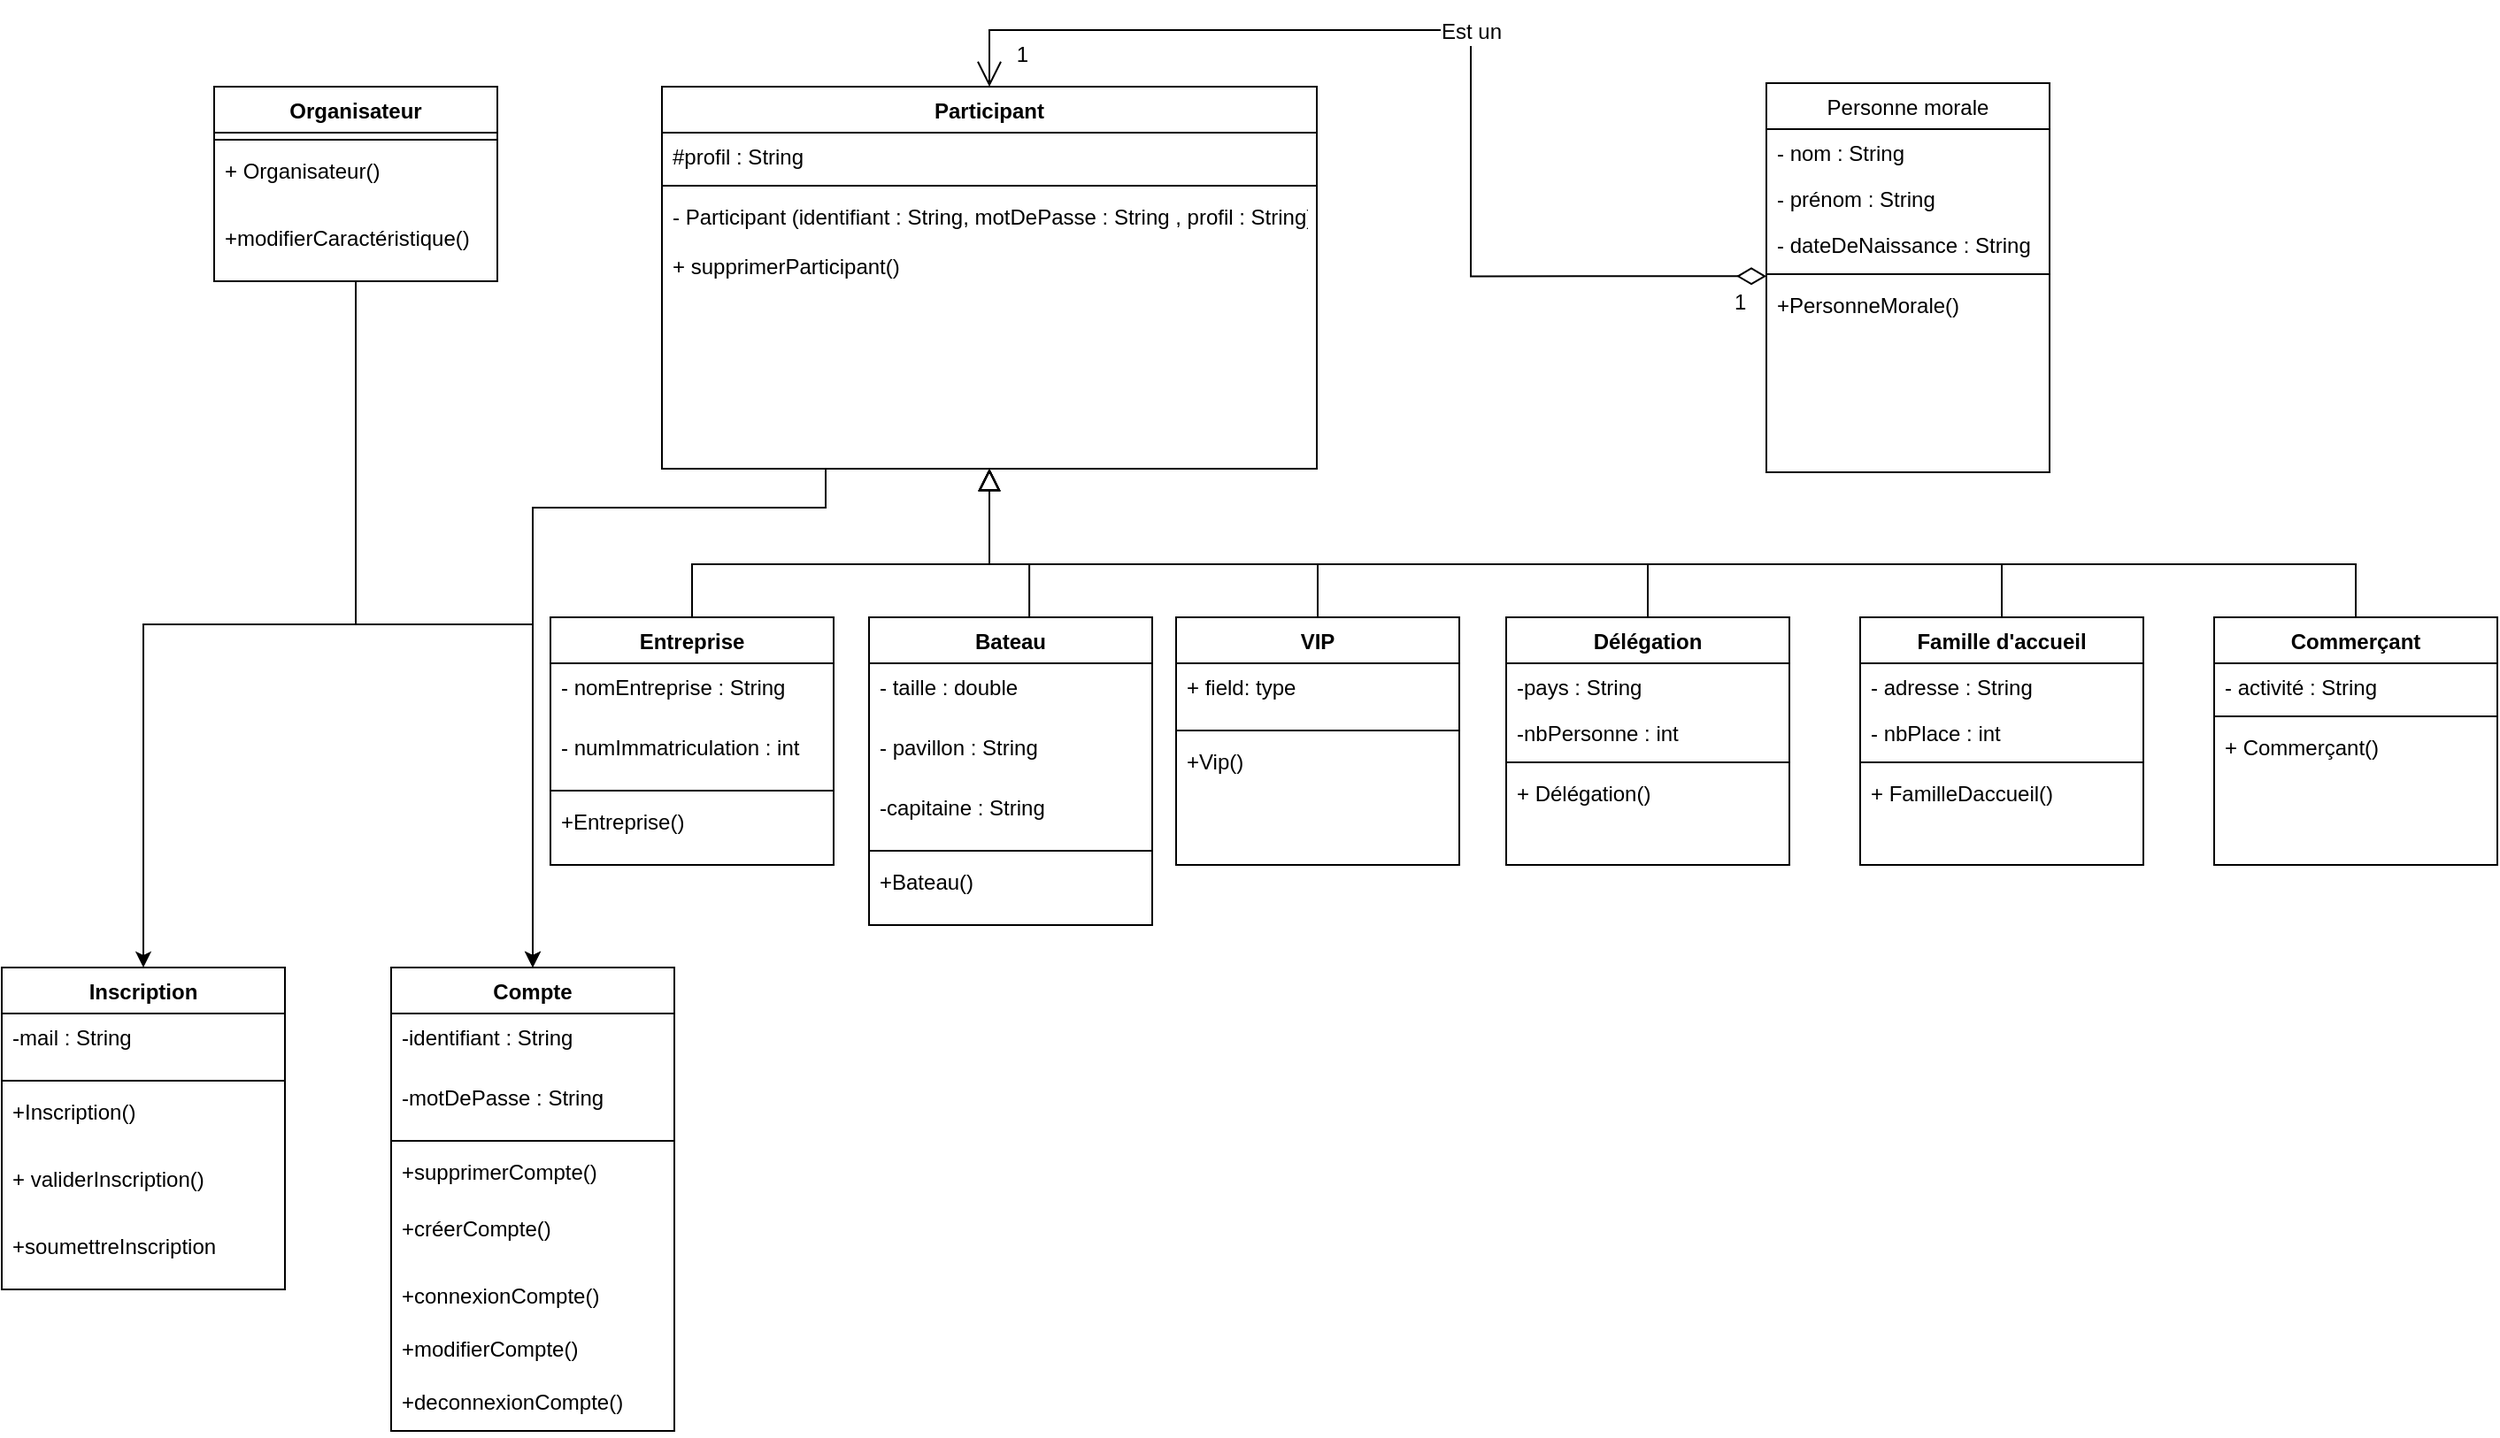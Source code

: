 <mxfile version="16.6.5" type="github">
  <diagram id="DWscqYTxevgceBQovHET" name="Page-1">
    <mxGraphModel dx="2310" dy="891" grid="1" gridSize="10" guides="1" tooltips="1" connect="1" arrows="1" fold="1" page="1" pageScale="1" pageWidth="827" pageHeight="1169" math="0" shadow="0">
      <root>
        <mxCell id="0" />
        <mxCell id="1" parent="0" />
        <mxCell id="gd8OF8IGJQvcCedGKsRl-1" style="edgeStyle=orthogonalEdgeStyle;rounded=0;orthogonalLoop=1;jettySize=auto;html=1;entryX=0.5;entryY=0;entryDx=0;entryDy=0;fontFamily=Helvetica;fontSize=12;fontColor=default;exitX=0.25;exitY=1;exitDx=0;exitDy=0;" parent="1" source="gd8OF8IGJQvcCedGKsRl-2" target="gd8OF8IGJQvcCedGKsRl-71" edge="1">
          <mxGeometry relative="1" as="geometry">
            <Array as="points">
              <mxPoint x="136" y="790" />
              <mxPoint x="-30" y="790" />
            </Array>
          </mxGeometry>
        </mxCell>
        <mxCell id="gd8OF8IGJQvcCedGKsRl-2" value="Participant" style="swimlane;fontStyle=1;align=center;verticalAlign=top;childLayout=stackLayout;horizontal=1;startSize=26;horizontalStack=0;resizeParent=1;resizeLast=0;collapsible=1;marginBottom=0;rounded=0;shadow=0;strokeWidth=1;" parent="1" vertex="1">
          <mxGeometry x="43" y="552" width="370" height="216" as="geometry">
            <mxRectangle x="230" y="140" width="160" height="26" as="alternateBounds" />
          </mxGeometry>
        </mxCell>
        <mxCell id="gd8OF8IGJQvcCedGKsRl-5" value="#profil : String" style="text;align=left;verticalAlign=top;spacingLeft=4;spacingRight=4;overflow=hidden;rotatable=0;points=[[0,0.5],[1,0.5]];portConstraint=eastwest;rounded=0;shadow=0;html=0;" parent="gd8OF8IGJQvcCedGKsRl-2" vertex="1">
          <mxGeometry y="26" width="370" height="26" as="geometry" />
        </mxCell>
        <mxCell id="gd8OF8IGJQvcCedGKsRl-6" value="" style="line;html=1;strokeWidth=1;align=left;verticalAlign=middle;spacingTop=-1;spacingLeft=3;spacingRight=3;rotatable=0;labelPosition=right;points=[];portConstraint=eastwest;" parent="gd8OF8IGJQvcCedGKsRl-2" vertex="1">
          <mxGeometry y="52" width="370" height="8" as="geometry" />
        </mxCell>
        <mxCell id="gd8OF8IGJQvcCedGKsRl-7" value="- Participant (identifiant : String, motDePasse : String , profil : String)" style="text;align=left;verticalAlign=top;spacingLeft=4;spacingRight=4;overflow=hidden;rotatable=0;points=[[0,0.5],[1,0.5]];portConstraint=eastwest;labelBackgroundColor=#FFFFFF;" parent="gd8OF8IGJQvcCedGKsRl-2" vertex="1">
          <mxGeometry y="60" width="370" height="28" as="geometry" />
        </mxCell>
        <mxCell id="gd8OF8IGJQvcCedGKsRl-60" value="+ supprimerParticipant()" style="text;strokeColor=none;fillColor=none;align=left;verticalAlign=top;spacingLeft=4;spacingRight=4;overflow=hidden;rotatable=0;points=[[0,0.5],[1,0.5]];portConstraint=eastwest;" parent="gd8OF8IGJQvcCedGKsRl-2" vertex="1">
          <mxGeometry y="88" width="370" height="38" as="geometry" />
        </mxCell>
        <mxCell id="gd8OF8IGJQvcCedGKsRl-8" value="" style="endArrow=block;endSize=10;endFill=0;shadow=0;strokeWidth=1;rounded=0;edgeStyle=elbowEdgeStyle;elbow=vertical;entryX=0.5;entryY=1;entryDx=0;entryDy=0;" parent="1" target="gd8OF8IGJQvcCedGKsRl-2" edge="1">
          <mxGeometry width="160" relative="1" as="geometry">
            <mxPoint x="60" y="852" as="sourcePoint" />
            <mxPoint x="200" y="735" as="targetPoint" />
            <Array as="points">
              <mxPoint x="250" y="822" />
              <mxPoint x="250" y="810" />
            </Array>
          </mxGeometry>
        </mxCell>
        <mxCell id="gd8OF8IGJQvcCedGKsRl-9" value="" style="endArrow=block;endSize=10;endFill=0;shadow=0;strokeWidth=1;rounded=0;edgeStyle=elbowEdgeStyle;elbow=vertical;exitX=0.566;exitY=0.006;exitDx=0;exitDy=0;exitPerimeter=0;entryX=0.5;entryY=1;entryDx=0;entryDy=0;" parent="1" source="gd8OF8IGJQvcCedGKsRl-32" target="gd8OF8IGJQvcCedGKsRl-2" edge="1">
          <mxGeometry width="160" relative="1" as="geometry">
            <mxPoint x="250.0" y="852" as="sourcePoint" />
            <mxPoint x="310" y="803" as="targetPoint" />
            <Array as="points">
              <mxPoint x="240" y="822" />
              <mxPoint x="250" y="782" />
              <mxPoint x="270" y="782" />
              <mxPoint x="225" y="802" />
              <mxPoint x="300" y="812" />
            </Array>
          </mxGeometry>
        </mxCell>
        <mxCell id="gd8OF8IGJQvcCedGKsRl-10" value="Personne morale" style="swimlane;fontStyle=0;align=center;verticalAlign=top;childLayout=stackLayout;horizontal=1;startSize=26;horizontalStack=0;resizeParent=1;resizeLast=0;collapsible=1;marginBottom=0;rounded=0;shadow=0;strokeWidth=1;" parent="1" vertex="1">
          <mxGeometry x="667" y="550" width="160" height="220" as="geometry">
            <mxRectangle x="550" y="140" width="160" height="26" as="alternateBounds" />
          </mxGeometry>
        </mxCell>
        <mxCell id="gd8OF8IGJQvcCedGKsRl-11" value="- nom : String" style="text;align=left;verticalAlign=top;spacingLeft=4;spacingRight=4;overflow=hidden;rotatable=0;points=[[0,0.5],[1,0.5]];portConstraint=eastwest;" parent="gd8OF8IGJQvcCedGKsRl-10" vertex="1">
          <mxGeometry y="26" width="160" height="26" as="geometry" />
        </mxCell>
        <mxCell id="gd8OF8IGJQvcCedGKsRl-12" value="- prénom : String" style="text;align=left;verticalAlign=top;spacingLeft=4;spacingRight=4;overflow=hidden;rotatable=0;points=[[0,0.5],[1,0.5]];portConstraint=eastwest;rounded=0;shadow=0;html=0;" parent="gd8OF8IGJQvcCedGKsRl-10" vertex="1">
          <mxGeometry y="52" width="160" height="26" as="geometry" />
        </mxCell>
        <mxCell id="gd8OF8IGJQvcCedGKsRl-13" value="- dateDeNaissance : String" style="text;align=left;verticalAlign=top;spacingLeft=4;spacingRight=4;overflow=hidden;rotatable=0;points=[[0,0.5],[1,0.5]];portConstraint=eastwest;rounded=0;shadow=0;html=0;" parent="gd8OF8IGJQvcCedGKsRl-10" vertex="1">
          <mxGeometry y="78" width="160" height="26" as="geometry" />
        </mxCell>
        <mxCell id="gd8OF8IGJQvcCedGKsRl-14" value="" style="line;html=1;strokeWidth=1;align=left;verticalAlign=middle;spacingTop=-1;spacingLeft=3;spacingRight=3;rotatable=0;labelPosition=right;points=[];portConstraint=eastwest;" parent="gd8OF8IGJQvcCedGKsRl-10" vertex="1">
          <mxGeometry y="104" width="160" height="8" as="geometry" />
        </mxCell>
        <mxCell id="gd8OF8IGJQvcCedGKsRl-15" value="+PersonneMorale()" style="text;align=left;verticalAlign=top;spacingLeft=4;spacingRight=4;overflow=hidden;rotatable=0;points=[[0,0.5],[1,0.5]];portConstraint=eastwest;" parent="gd8OF8IGJQvcCedGKsRl-10" vertex="1">
          <mxGeometry y="112" width="160" height="26" as="geometry" />
        </mxCell>
        <mxCell id="gd8OF8IGJQvcCedGKsRl-16" value="VIP" style="swimlane;fontStyle=1;align=center;verticalAlign=top;childLayout=stackLayout;horizontal=1;startSize=26;horizontalStack=0;resizeParent=1;resizeParentMax=0;resizeLast=0;collapsible=1;marginBottom=0;" parent="1" vertex="1">
          <mxGeometry x="333.5" y="852" width="160" height="140" as="geometry" />
        </mxCell>
        <mxCell id="gd8OF8IGJQvcCedGKsRl-17" value="+ field: type" style="text;strokeColor=none;fillColor=none;align=left;verticalAlign=top;spacingLeft=4;spacingRight=4;overflow=hidden;rotatable=0;points=[[0,0.5],[1,0.5]];portConstraint=eastwest;" parent="gd8OF8IGJQvcCedGKsRl-16" vertex="1">
          <mxGeometry y="26" width="160" height="34" as="geometry" />
        </mxCell>
        <mxCell id="gd8OF8IGJQvcCedGKsRl-18" value="" style="line;strokeWidth=1;fillColor=none;align=left;verticalAlign=middle;spacingTop=-1;spacingLeft=3;spacingRight=3;rotatable=0;labelPosition=right;points=[];portConstraint=eastwest;" parent="gd8OF8IGJQvcCedGKsRl-16" vertex="1">
          <mxGeometry y="60" width="160" height="8" as="geometry" />
        </mxCell>
        <mxCell id="gd8OF8IGJQvcCedGKsRl-19" value="+Vip()" style="text;strokeColor=none;fillColor=none;align=left;verticalAlign=top;spacingLeft=4;spacingRight=4;overflow=hidden;rotatable=0;points=[[0,0.5],[1,0.5]];portConstraint=eastwest;" parent="gd8OF8IGJQvcCedGKsRl-16" vertex="1">
          <mxGeometry y="68" width="160" height="72" as="geometry" />
        </mxCell>
        <mxCell id="gd8OF8IGJQvcCedGKsRl-20" value="Délégation" style="swimlane;fontStyle=1;align=center;verticalAlign=top;childLayout=stackLayout;horizontal=1;startSize=26;horizontalStack=0;resizeParent=1;resizeParentMax=0;resizeLast=0;collapsible=1;marginBottom=0;labelBackgroundColor=#FFFFFF;fontFamily=Helvetica;fontSize=12;fontColor=default;fillColor=none;gradientColor=none;" parent="1" vertex="1">
          <mxGeometry x="520" y="852" width="160" height="140" as="geometry" />
        </mxCell>
        <mxCell id="gd8OF8IGJQvcCedGKsRl-21" value="-pays : String" style="text;strokeColor=none;fillColor=none;align=left;verticalAlign=top;spacingLeft=4;spacingRight=4;overflow=hidden;rotatable=0;points=[[0,0.5],[1,0.5]];portConstraint=eastwest;labelBackgroundColor=#FFFFFF;fontFamily=Helvetica;fontSize=12;fontColor=default;" parent="gd8OF8IGJQvcCedGKsRl-20" vertex="1">
          <mxGeometry y="26" width="160" height="26" as="geometry" />
        </mxCell>
        <mxCell id="gd8OF8IGJQvcCedGKsRl-22" value="-nbPersonne : int" style="text;strokeColor=none;fillColor=none;align=left;verticalAlign=top;spacingLeft=4;spacingRight=4;overflow=hidden;rotatable=0;points=[[0,0.5],[1,0.5]];portConstraint=eastwest;labelBackgroundColor=#FFFFFF;fontFamily=Helvetica;fontSize=12;fontColor=default;" parent="gd8OF8IGJQvcCedGKsRl-20" vertex="1">
          <mxGeometry y="52" width="160" height="26" as="geometry" />
        </mxCell>
        <mxCell id="gd8OF8IGJQvcCedGKsRl-23" value="" style="line;strokeWidth=1;fillColor=none;align=left;verticalAlign=middle;spacingTop=-1;spacingLeft=3;spacingRight=3;rotatable=0;labelPosition=right;points=[];portConstraint=eastwest;labelBackgroundColor=#FFFFFF;fontFamily=Helvetica;fontSize=12;fontColor=default;" parent="gd8OF8IGJQvcCedGKsRl-20" vertex="1">
          <mxGeometry y="78" width="160" height="8" as="geometry" />
        </mxCell>
        <mxCell id="gd8OF8IGJQvcCedGKsRl-24" value="+ Délégation()" style="text;strokeColor=none;fillColor=none;align=left;verticalAlign=top;spacingLeft=4;spacingRight=4;overflow=hidden;rotatable=0;points=[[0,0.5],[1,0.5]];portConstraint=eastwest;labelBackgroundColor=#FFFFFF;fontFamily=Helvetica;fontSize=12;fontColor=default;" parent="gd8OF8IGJQvcCedGKsRl-20" vertex="1">
          <mxGeometry y="86" width="160" height="54" as="geometry" />
        </mxCell>
        <mxCell id="gd8OF8IGJQvcCedGKsRl-25" value="Famille d&#39;accueil" style="swimlane;fontStyle=1;align=center;verticalAlign=top;childLayout=stackLayout;horizontal=1;startSize=26;horizontalStack=0;resizeParent=1;resizeParentMax=0;resizeLast=0;collapsible=1;marginBottom=0;labelBackgroundColor=#FFFFFF;fontFamily=Helvetica;fontSize=12;fontColor=default;fillColor=none;gradientColor=none;" parent="1" vertex="1">
          <mxGeometry x="720" y="852" width="160" height="140" as="geometry" />
        </mxCell>
        <mxCell id="gd8OF8IGJQvcCedGKsRl-26" value="- adresse : String" style="text;strokeColor=none;fillColor=none;align=left;verticalAlign=top;spacingLeft=4;spacingRight=4;overflow=hidden;rotatable=0;points=[[0,0.5],[1,0.5]];portConstraint=eastwest;labelBackgroundColor=#FFFFFF;fontFamily=Helvetica;fontSize=12;fontColor=default;" parent="gd8OF8IGJQvcCedGKsRl-25" vertex="1">
          <mxGeometry y="26" width="160" height="26" as="geometry" />
        </mxCell>
        <mxCell id="gd8OF8IGJQvcCedGKsRl-27" value="- nbPlace : int" style="text;strokeColor=none;fillColor=none;align=left;verticalAlign=top;spacingLeft=4;spacingRight=4;overflow=hidden;rotatable=0;points=[[0,0.5],[1,0.5]];portConstraint=eastwest;labelBackgroundColor=#FFFFFF;fontFamily=Helvetica;fontSize=12;fontColor=default;" parent="gd8OF8IGJQvcCedGKsRl-25" vertex="1">
          <mxGeometry y="52" width="160" height="26" as="geometry" />
        </mxCell>
        <mxCell id="gd8OF8IGJQvcCedGKsRl-28" value="" style="line;strokeWidth=1;fillColor=none;align=left;verticalAlign=middle;spacingTop=-1;spacingLeft=3;spacingRight=3;rotatable=0;labelPosition=right;points=[];portConstraint=eastwest;labelBackgroundColor=#FFFFFF;fontFamily=Helvetica;fontSize=12;fontColor=default;" parent="gd8OF8IGJQvcCedGKsRl-25" vertex="1">
          <mxGeometry y="78" width="160" height="8" as="geometry" />
        </mxCell>
        <mxCell id="gd8OF8IGJQvcCedGKsRl-29" value="+ FamilleDaccueil()" style="text;strokeColor=none;fillColor=none;align=left;verticalAlign=top;spacingLeft=4;spacingRight=4;overflow=hidden;rotatable=0;points=[[0,0.5],[1,0.5]];portConstraint=eastwest;labelBackgroundColor=#FFFFFF;fontFamily=Helvetica;fontSize=12;fontColor=default;" parent="gd8OF8IGJQvcCedGKsRl-25" vertex="1">
          <mxGeometry y="86" width="160" height="54" as="geometry" />
        </mxCell>
        <mxCell id="gd8OF8IGJQvcCedGKsRl-30" value="" style="endArrow=block;endSize=10;endFill=0;shadow=0;strokeWidth=1;rounded=0;edgeStyle=elbowEdgeStyle;elbow=vertical;exitX=0.5;exitY=0;exitDx=0;exitDy=0;entryX=0.5;entryY=1;entryDx=0;entryDy=0;" parent="1" source="gd8OF8IGJQvcCedGKsRl-20" target="gd8OF8IGJQvcCedGKsRl-2" edge="1">
          <mxGeometry width="160" relative="1" as="geometry">
            <mxPoint x="460" y="852" as="sourcePoint" />
            <mxPoint x="250" y="768" as="targetPoint" />
            <Array as="points">
              <mxPoint x="300" y="822" />
              <mxPoint x="370" y="812" />
              <mxPoint x="350" y="822" />
              <mxPoint x="410" y="822" />
              <mxPoint x="366.5" y="812" />
              <mxPoint x="356.5" y="802" />
              <mxPoint x="396.5" y="812" />
              <mxPoint x="456.5" y="842" />
            </Array>
          </mxGeometry>
        </mxCell>
        <mxCell id="gd8OF8IGJQvcCedGKsRl-31" value="" style="endArrow=block;endSize=10;endFill=0;shadow=0;strokeWidth=1;rounded=0;edgeStyle=elbowEdgeStyle;elbow=vertical;exitX=0.5;exitY=0;exitDx=0;exitDy=0;entryX=0.5;entryY=1;entryDx=0;entryDy=0;" parent="1" source="gd8OF8IGJQvcCedGKsRl-25" target="gd8OF8IGJQvcCedGKsRl-2" edge="1">
          <mxGeometry width="160" relative="1" as="geometry">
            <mxPoint x="623" y="852" as="sourcePoint" />
            <mxPoint x="250" y="768" as="targetPoint" />
            <Array as="points">
              <mxPoint x="390" y="822" />
              <mxPoint x="600" y="812" />
              <mxPoint x="389.5" y="812" />
              <mxPoint x="379.5" y="802" />
              <mxPoint x="419.5" y="812" />
              <mxPoint x="479.5" y="842" />
            </Array>
          </mxGeometry>
        </mxCell>
        <mxCell id="gd8OF8IGJQvcCedGKsRl-32" value="Bateau" style="swimlane;fontStyle=1;align=center;verticalAlign=top;childLayout=stackLayout;horizontal=1;startSize=26;horizontalStack=0;resizeParent=1;resizeParentMax=0;resizeLast=0;collapsible=1;marginBottom=0;" parent="1" vertex="1">
          <mxGeometry x="160" y="852" width="160" height="174" as="geometry" />
        </mxCell>
        <mxCell id="gd8OF8IGJQvcCedGKsRl-33" value="- taille : double" style="text;strokeColor=none;fillColor=none;align=left;verticalAlign=top;spacingLeft=4;spacingRight=4;overflow=hidden;rotatable=0;points=[[0,0.5],[1,0.5]];portConstraint=eastwest;horizontal=1;treeFolding=0;treeMoving=0;enumerate=0;comic=0;part=0;dropTarget=0;autosize=0;html=1;perimeter=rectanglePerimeter;" parent="gd8OF8IGJQvcCedGKsRl-32" vertex="1">
          <mxGeometry y="26" width="160" height="34" as="geometry" />
        </mxCell>
        <mxCell id="gd8OF8IGJQvcCedGKsRl-34" value="- pavillon : String" style="text;strokeColor=none;fillColor=none;align=left;verticalAlign=top;spacingLeft=4;spacingRight=4;overflow=hidden;rotatable=0;points=[[0,0.5],[1,0.5]];portConstraint=eastwest;horizontal=1;treeFolding=0;treeMoving=0;enumerate=0;comic=0;part=0;dropTarget=0;autosize=0;html=1;perimeter=rectanglePerimeter;" parent="gd8OF8IGJQvcCedGKsRl-32" vertex="1">
          <mxGeometry y="60" width="160" height="34" as="geometry" />
        </mxCell>
        <mxCell id="gd8OF8IGJQvcCedGKsRl-35" value="-capitaine : String" style="text;strokeColor=none;fillColor=none;align=left;verticalAlign=top;spacingLeft=4;spacingRight=4;overflow=hidden;rotatable=0;points=[[0,0.5],[1,0.5]];portConstraint=eastwest;horizontal=1;treeFolding=0;treeMoving=0;enumerate=0;comic=0;part=0;dropTarget=0;autosize=0;html=1;perimeter=rectanglePerimeter;" parent="gd8OF8IGJQvcCedGKsRl-32" vertex="1">
          <mxGeometry y="94" width="160" height="34" as="geometry" />
        </mxCell>
        <mxCell id="gd8OF8IGJQvcCedGKsRl-36" value="" style="line;strokeWidth=1;fillColor=none;align=left;verticalAlign=middle;spacingTop=-1;spacingLeft=3;spacingRight=3;rotatable=0;labelPosition=right;points=[];portConstraint=eastwest;" parent="gd8OF8IGJQvcCedGKsRl-32" vertex="1">
          <mxGeometry y="128" width="160" height="8" as="geometry" />
        </mxCell>
        <mxCell id="gd8OF8IGJQvcCedGKsRl-37" value="+Bateau()" style="text;strokeColor=none;fillColor=none;align=left;verticalAlign=top;spacingLeft=4;spacingRight=4;overflow=hidden;rotatable=0;points=[[0,0.5],[1,0.5]];portConstraint=eastwest;" parent="gd8OF8IGJQvcCedGKsRl-32" vertex="1">
          <mxGeometry y="136" width="160" height="38" as="geometry" />
        </mxCell>
        <mxCell id="gd8OF8IGJQvcCedGKsRl-38" value="Entreprise" style="swimlane;fontStyle=1;align=center;verticalAlign=top;childLayout=stackLayout;horizontal=1;startSize=26;horizontalStack=0;resizeParent=1;resizeParentMax=0;resizeLast=0;collapsible=1;marginBottom=0;" parent="1" vertex="1">
          <mxGeometry x="-20" y="852" width="160" height="140" as="geometry" />
        </mxCell>
        <mxCell id="gd8OF8IGJQvcCedGKsRl-39" value="- nomEntreprise : String" style="text;strokeColor=none;fillColor=none;align=left;verticalAlign=top;spacingLeft=4;spacingRight=4;overflow=hidden;rotatable=0;points=[[0,0.5],[1,0.5]];portConstraint=eastwest;horizontal=1;treeFolding=0;treeMoving=0;enumerate=0;comic=0;part=0;dropTarget=0;autosize=0;html=1;perimeter=rectanglePerimeter;" parent="gd8OF8IGJQvcCedGKsRl-38" vertex="1">
          <mxGeometry y="26" width="160" height="34" as="geometry" />
        </mxCell>
        <mxCell id="gd8OF8IGJQvcCedGKsRl-40" value="- numImmatriculation : int" style="text;strokeColor=none;fillColor=none;align=left;verticalAlign=top;spacingLeft=4;spacingRight=4;overflow=hidden;rotatable=0;points=[[0,0.5],[1,0.5]];portConstraint=eastwest;horizontal=1;treeFolding=0;treeMoving=0;enumerate=0;comic=0;part=0;dropTarget=0;autosize=0;html=1;perimeter=rectanglePerimeter;" parent="gd8OF8IGJQvcCedGKsRl-38" vertex="1">
          <mxGeometry y="60" width="160" height="34" as="geometry" />
        </mxCell>
        <mxCell id="gd8OF8IGJQvcCedGKsRl-41" value="" style="line;strokeWidth=1;fillColor=none;align=left;verticalAlign=middle;spacingTop=-1;spacingLeft=3;spacingRight=3;rotatable=0;labelPosition=right;points=[];portConstraint=eastwest;" parent="gd8OF8IGJQvcCedGKsRl-38" vertex="1">
          <mxGeometry y="94" width="160" height="8" as="geometry" />
        </mxCell>
        <mxCell id="gd8OF8IGJQvcCedGKsRl-42" value="+Entreprise()" style="text;strokeColor=none;fillColor=none;align=left;verticalAlign=top;spacingLeft=4;spacingRight=4;overflow=hidden;rotatable=0;points=[[0,0.5],[1,0.5]];portConstraint=eastwest;" parent="gd8OF8IGJQvcCedGKsRl-38" vertex="1">
          <mxGeometry y="102" width="160" height="38" as="geometry" />
        </mxCell>
        <mxCell id="gd8OF8IGJQvcCedGKsRl-43" value="Commerçant" style="swimlane;fontStyle=1;align=center;verticalAlign=top;childLayout=stackLayout;horizontal=1;startSize=26;horizontalStack=0;resizeParent=1;resizeParentMax=0;resizeLast=0;collapsible=1;marginBottom=0;labelBackgroundColor=#FFFFFF;fontFamily=Helvetica;fontSize=12;fontColor=default;fillColor=none;gradientColor=none;" parent="1" vertex="1">
          <mxGeometry x="920" y="852" width="160" height="140" as="geometry" />
        </mxCell>
        <mxCell id="gd8OF8IGJQvcCedGKsRl-44" value="- activité : String" style="text;strokeColor=none;fillColor=none;align=left;verticalAlign=top;spacingLeft=4;spacingRight=4;overflow=hidden;rotatable=0;points=[[0,0.5],[1,0.5]];portConstraint=eastwest;labelBackgroundColor=#FFFFFF;fontFamily=Helvetica;fontSize=12;fontColor=default;" parent="gd8OF8IGJQvcCedGKsRl-43" vertex="1">
          <mxGeometry y="26" width="160" height="26" as="geometry" />
        </mxCell>
        <mxCell id="gd8OF8IGJQvcCedGKsRl-45" value="" style="line;strokeWidth=1;fillColor=none;align=left;verticalAlign=middle;spacingTop=-1;spacingLeft=3;spacingRight=3;rotatable=0;labelPosition=right;points=[];portConstraint=eastwest;labelBackgroundColor=#FFFFFF;fontFamily=Helvetica;fontSize=12;fontColor=default;" parent="gd8OF8IGJQvcCedGKsRl-43" vertex="1">
          <mxGeometry y="52" width="160" height="8" as="geometry" />
        </mxCell>
        <mxCell id="gd8OF8IGJQvcCedGKsRl-46" value="+ Commerçant()" style="text;strokeColor=none;fillColor=none;align=left;verticalAlign=top;spacingLeft=4;spacingRight=4;overflow=hidden;rotatable=0;points=[[0,0.5],[1,0.5]];portConstraint=eastwest;labelBackgroundColor=#FFFFFF;fontFamily=Helvetica;fontSize=12;fontColor=default;" parent="gd8OF8IGJQvcCedGKsRl-43" vertex="1">
          <mxGeometry y="60" width="160" height="80" as="geometry" />
        </mxCell>
        <mxCell id="gd8OF8IGJQvcCedGKsRl-47" value="" style="endArrow=block;endSize=10;endFill=0;shadow=0;strokeWidth=1;rounded=0;edgeStyle=elbowEdgeStyle;elbow=vertical;exitX=0.5;exitY=0;exitDx=0;exitDy=0;entryX=0.5;entryY=1;entryDx=0;entryDy=0;" parent="1" source="gd8OF8IGJQvcCedGKsRl-43" target="gd8OF8IGJQvcCedGKsRl-2" edge="1">
          <mxGeometry width="160" relative="1" as="geometry">
            <mxPoint x="1000" y="848" as="sourcePoint" />
            <mxPoint x="250" y="768" as="targetPoint" />
            <Array as="points">
              <mxPoint x="730" y="822" />
              <mxPoint x="579.5" y="798" />
              <mxPoint x="619.5" y="808" />
              <mxPoint x="679.5" y="838" />
            </Array>
          </mxGeometry>
        </mxCell>
        <mxCell id="gd8OF8IGJQvcCedGKsRl-48" value="" style="endArrow=block;endSize=10;endFill=0;shadow=0;strokeWidth=1;rounded=0;edgeStyle=elbowEdgeStyle;elbow=vertical;exitX=0.5;exitY=0;exitDx=0;exitDy=0;entryX=0.5;entryY=1;entryDx=0;entryDy=0;" parent="1" source="gd8OF8IGJQvcCedGKsRl-16" target="gd8OF8IGJQvcCedGKsRl-2" edge="1">
          <mxGeometry width="160" relative="1" as="geometry">
            <mxPoint x="1010" y="858" as="sourcePoint" />
            <mxPoint x="290" y="792" as="targetPoint" />
            <Array as="points">
              <mxPoint x="450" y="822" />
              <mxPoint x="589.5" y="808" />
              <mxPoint x="629.5" y="818" />
              <mxPoint x="689.5" y="848" />
            </Array>
          </mxGeometry>
        </mxCell>
        <mxCell id="gd8OF8IGJQvcCedGKsRl-49" value="Est un" style="endArrow=open;html=1;endSize=12;startArrow=diamondThin;startSize=14;startFill=0;edgeStyle=orthogonalEdgeStyle;rounded=0;fontFamily=Helvetica;fontSize=12;fontColor=default;exitX=0;exitY=0.644;exitDx=0;exitDy=0;exitPerimeter=0;entryX=0.5;entryY=0;entryDx=0;entryDy=0;" parent="1" source="gd8OF8IGJQvcCedGKsRl-14" target="gd8OF8IGJQvcCedGKsRl-2" edge="1">
          <mxGeometry relative="1" as="geometry">
            <mxPoint x="610" y="642" as="sourcePoint" />
            <mxPoint x="460" y="662" as="targetPoint" />
            <Array as="points">
              <mxPoint x="500" y="659" />
              <mxPoint x="500" y="520" />
              <mxPoint x="228" y="520" />
            </Array>
          </mxGeometry>
        </mxCell>
        <mxCell id="gd8OF8IGJQvcCedGKsRl-50" value="1" style="edgeLabel;resizable=0;html=1;align=left;verticalAlign=top;labelBackgroundColor=#FFFFFF;comic=0;fontFamily=Helvetica;fontSize=12;fontColor=default;fillColor=none;gradientColor=none;" parent="gd8OF8IGJQvcCedGKsRl-49" connectable="0" vertex="1">
          <mxGeometry x="-1" relative="1" as="geometry">
            <mxPoint x="-20" y="1" as="offset" />
          </mxGeometry>
        </mxCell>
        <mxCell id="gd8OF8IGJQvcCedGKsRl-51" value="1" style="edgeLabel;resizable=0;html=1;align=right;verticalAlign=top;labelBackgroundColor=#FFFFFF;comic=0;fontFamily=Helvetica;fontSize=12;fontColor=default;fillColor=none;gradientColor=none;" parent="gd8OF8IGJQvcCedGKsRl-49" connectable="0" vertex="1">
          <mxGeometry x="1" relative="1" as="geometry">
            <mxPoint x="22" y="-32" as="offset" />
          </mxGeometry>
        </mxCell>
        <mxCell id="gd8OF8IGJQvcCedGKsRl-53" style="edgeStyle=orthogonalEdgeStyle;rounded=0;orthogonalLoop=1;jettySize=auto;html=1;entryX=0.5;entryY=0;entryDx=0;entryDy=0;fontFamily=Helvetica;fontSize=12;fontColor=default;" parent="1" source="gd8OF8IGJQvcCedGKsRl-55" target="gd8OF8IGJQvcCedGKsRl-65" edge="1">
          <mxGeometry relative="1" as="geometry" />
        </mxCell>
        <mxCell id="gd8OF8IGJQvcCedGKsRl-54" style="edgeStyle=orthogonalEdgeStyle;rounded=0;orthogonalLoop=1;jettySize=auto;html=1;fontFamily=Helvetica;fontSize=12;fontColor=default;" parent="1" source="gd8OF8IGJQvcCedGKsRl-55" target="gd8OF8IGJQvcCedGKsRl-71" edge="1">
          <mxGeometry relative="1" as="geometry" />
        </mxCell>
        <mxCell id="gd8OF8IGJQvcCedGKsRl-55" value="Organisateur" style="swimlane;fontStyle=1;align=center;verticalAlign=top;childLayout=stackLayout;horizontal=1;startSize=26;horizontalStack=0;resizeParent=1;resizeParentMax=0;resizeLast=0;collapsible=1;marginBottom=0;" parent="1" vertex="1">
          <mxGeometry x="-210" y="552" width="160" height="110" as="geometry" />
        </mxCell>
        <mxCell id="gd8OF8IGJQvcCedGKsRl-58" value="" style="line;strokeWidth=1;fillColor=none;align=left;verticalAlign=middle;spacingTop=-1;spacingLeft=3;spacingRight=3;rotatable=0;labelPosition=right;points=[];portConstraint=eastwest;" parent="gd8OF8IGJQvcCedGKsRl-55" vertex="1">
          <mxGeometry y="26" width="160" height="8" as="geometry" />
        </mxCell>
        <mxCell id="gd8OF8IGJQvcCedGKsRl-59" value="+ Organisateur()" style="text;strokeColor=none;fillColor=none;align=left;verticalAlign=top;spacingLeft=4;spacingRight=4;overflow=hidden;rotatable=0;points=[[0,0.5],[1,0.5]];portConstraint=eastwest;" parent="gd8OF8IGJQvcCedGKsRl-55" vertex="1">
          <mxGeometry y="34" width="160" height="38" as="geometry" />
        </mxCell>
        <mxCell id="gd8OF8IGJQvcCedGKsRl-62" value="+modifierCaractéristique()" style="text;strokeColor=none;fillColor=none;align=left;verticalAlign=top;spacingLeft=4;spacingRight=4;overflow=hidden;rotatable=0;points=[[0,0.5],[1,0.5]];portConstraint=eastwest;" parent="gd8OF8IGJQvcCedGKsRl-55" vertex="1">
          <mxGeometry y="72" width="160" height="38" as="geometry" />
        </mxCell>
        <mxCell id="gd8OF8IGJQvcCedGKsRl-65" value="Inscription" style="swimlane;fontStyle=1;align=center;verticalAlign=top;childLayout=stackLayout;horizontal=1;startSize=26;horizontalStack=0;resizeParent=1;resizeParentMax=0;resizeLast=0;collapsible=1;marginBottom=0;" parent="1" vertex="1">
          <mxGeometry x="-330" y="1050" width="160" height="182" as="geometry" />
        </mxCell>
        <mxCell id="gd8OF8IGJQvcCedGKsRl-67" value="-mail : String" style="text;strokeColor=none;fillColor=none;align=left;verticalAlign=top;spacingLeft=4;spacingRight=4;overflow=hidden;rotatable=0;points=[[0,0.5],[1,0.5]];portConstraint=eastwest;horizontal=1;treeFolding=0;treeMoving=0;enumerate=0;comic=0;part=0;dropTarget=0;autosize=0;html=1;perimeter=rectanglePerimeter;" parent="gd8OF8IGJQvcCedGKsRl-65" vertex="1">
          <mxGeometry y="26" width="160" height="34" as="geometry" />
        </mxCell>
        <mxCell id="gd8OF8IGJQvcCedGKsRl-68" value="" style="line;strokeWidth=1;fillColor=none;align=left;verticalAlign=middle;spacingTop=-1;spacingLeft=3;spacingRight=3;rotatable=0;labelPosition=right;points=[];portConstraint=eastwest;" parent="gd8OF8IGJQvcCedGKsRl-65" vertex="1">
          <mxGeometry y="60" width="160" height="8" as="geometry" />
        </mxCell>
        <mxCell id="gd8OF8IGJQvcCedGKsRl-69" value="+Inscription()" style="text;strokeColor=none;fillColor=none;align=left;verticalAlign=top;spacingLeft=4;spacingRight=4;overflow=hidden;rotatable=0;points=[[0,0.5],[1,0.5]];portConstraint=eastwest;" parent="gd8OF8IGJQvcCedGKsRl-65" vertex="1">
          <mxGeometry y="68" width="160" height="38" as="geometry" />
        </mxCell>
        <mxCell id="gd8OF8IGJQvcCedGKsRl-61" value="+ validerInscription()" style="text;strokeColor=none;fillColor=none;align=left;verticalAlign=top;spacingLeft=4;spacingRight=4;overflow=hidden;rotatable=0;points=[[0,0.5],[1,0.5]];portConstraint=eastwest;" parent="gd8OF8IGJQvcCedGKsRl-65" vertex="1">
          <mxGeometry y="106" width="160" height="38" as="geometry" />
        </mxCell>
        <mxCell id="gd8OF8IGJQvcCedGKsRl-70" value="+soumettreInscription" style="text;strokeColor=none;fillColor=none;align=left;verticalAlign=top;spacingLeft=4;spacingRight=4;overflow=hidden;rotatable=0;points=[[0,0.5],[1,0.5]];portConstraint=eastwest;" parent="gd8OF8IGJQvcCedGKsRl-65" vertex="1">
          <mxGeometry y="144" width="160" height="38" as="geometry" />
        </mxCell>
        <mxCell id="gd8OF8IGJQvcCedGKsRl-71" value="Compte" style="swimlane;fontStyle=1;align=center;verticalAlign=top;childLayout=stackLayout;horizontal=1;startSize=26;horizontalStack=0;resizeParent=1;resizeParentMax=0;resizeLast=0;collapsible=1;marginBottom=0;" parent="1" vertex="1">
          <mxGeometry x="-110" y="1050" width="160" height="262" as="geometry" />
        </mxCell>
        <mxCell id="gd8OF8IGJQvcCedGKsRl-72" value="-identifiant : String" style="text;strokeColor=none;fillColor=none;align=left;verticalAlign=top;spacingLeft=4;spacingRight=4;overflow=hidden;rotatable=0;points=[[0,0.5],[1,0.5]];portConstraint=eastwest;" parent="gd8OF8IGJQvcCedGKsRl-71" vertex="1">
          <mxGeometry y="26" width="160" height="34" as="geometry" />
        </mxCell>
        <mxCell id="gd8OF8IGJQvcCedGKsRl-73" value="-motDePasse : String" style="text;strokeColor=none;fillColor=none;align=left;verticalAlign=top;spacingLeft=4;spacingRight=4;overflow=hidden;rotatable=0;points=[[0,0.5],[1,0.5]];portConstraint=eastwest;" parent="gd8OF8IGJQvcCedGKsRl-71" vertex="1">
          <mxGeometry y="60" width="160" height="34" as="geometry" />
        </mxCell>
        <mxCell id="gd8OF8IGJQvcCedGKsRl-74" value="" style="line;strokeWidth=1;fillColor=none;align=left;verticalAlign=middle;spacingTop=-1;spacingLeft=3;spacingRight=3;rotatable=0;labelPosition=right;points=[];portConstraint=eastwest;" parent="gd8OF8IGJQvcCedGKsRl-71" vertex="1">
          <mxGeometry y="94" width="160" height="8" as="geometry" />
        </mxCell>
        <mxCell id="gd8OF8IGJQvcCedGKsRl-75" value="+supprimerCompte()" style="text;strokeColor=none;fillColor=none;align=left;verticalAlign=top;spacingLeft=4;spacingRight=4;overflow=hidden;rotatable=0;points=[[0,0.5],[1,0.5]];portConstraint=eastwest;" parent="gd8OF8IGJQvcCedGKsRl-71" vertex="1">
          <mxGeometry y="102" width="160" height="32" as="geometry" />
        </mxCell>
        <mxCell id="gd8OF8IGJQvcCedGKsRl-64" value="+créerCompte()" style="text;strokeColor=none;fillColor=none;align=left;verticalAlign=top;spacingLeft=4;spacingRight=4;overflow=hidden;rotatable=0;points=[[0,0.5],[1,0.5]];portConstraint=eastwest;" parent="gd8OF8IGJQvcCedGKsRl-71" vertex="1">
          <mxGeometry y="134" width="160" height="38" as="geometry" />
        </mxCell>
        <mxCell id="gd8OF8IGJQvcCedGKsRl-76" value="+connexionCompte()" style="text;strokeColor=none;fillColor=none;align=left;verticalAlign=top;spacingLeft=4;spacingRight=4;overflow=hidden;rotatable=0;points=[[0,0.5],[1,0.5]];portConstraint=eastwest;" parent="gd8OF8IGJQvcCedGKsRl-71" vertex="1">
          <mxGeometry y="172" width="160" height="30" as="geometry" />
        </mxCell>
        <mxCell id="gd8OF8IGJQvcCedGKsRl-77" value="+modifierCompte()" style="text;strokeColor=none;fillColor=none;align=left;verticalAlign=top;spacingLeft=4;spacingRight=4;overflow=hidden;rotatable=0;points=[[0,0.5],[1,0.5]];portConstraint=eastwest;" parent="gd8OF8IGJQvcCedGKsRl-71" vertex="1">
          <mxGeometry y="202" width="160" height="30" as="geometry" />
        </mxCell>
        <mxCell id="gd8OF8IGJQvcCedGKsRl-78" value="+deconnexionCompte()" style="text;strokeColor=none;fillColor=none;align=left;verticalAlign=top;spacingLeft=4;spacingRight=4;overflow=hidden;rotatable=0;points=[[0,0.5],[1,0.5]];portConstraint=eastwest;" parent="gd8OF8IGJQvcCedGKsRl-71" vertex="1">
          <mxGeometry y="232" width="160" height="30" as="geometry" />
        </mxCell>
      </root>
    </mxGraphModel>
  </diagram>
</mxfile>
